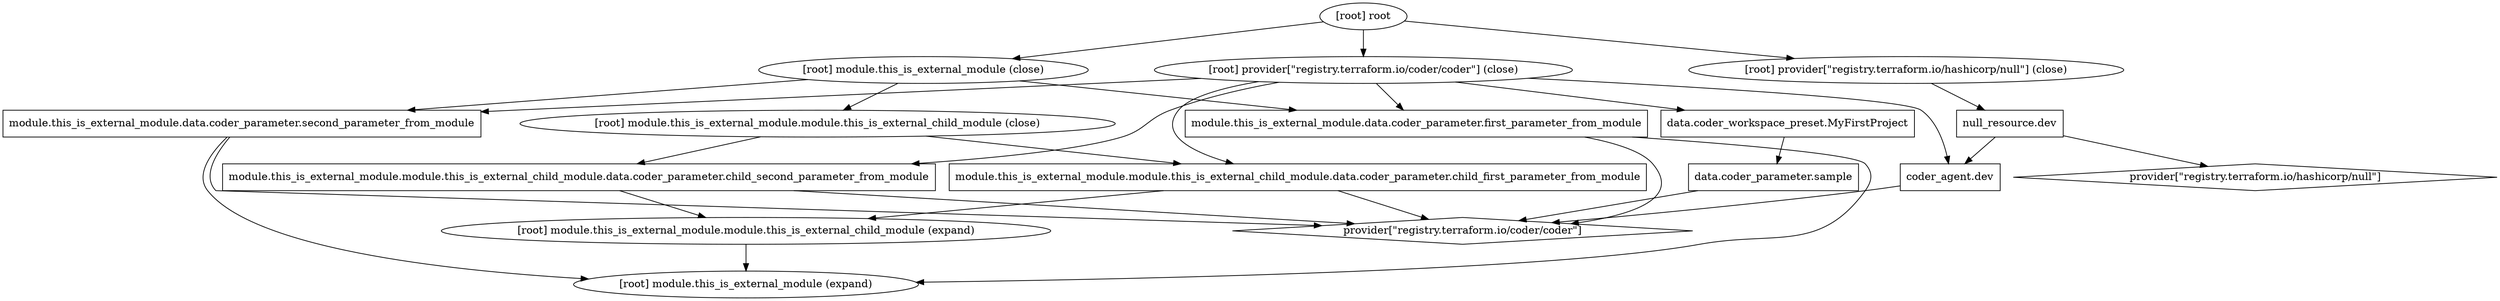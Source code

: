 digraph {
	compound = "true"
	newrank = "true"
	subgraph "root" {
		"[root] coder_agent.dev (expand)" [label = "coder_agent.dev", shape = "box"]
		"[root] data.coder_parameter.sample (expand)" [label = "data.coder_parameter.sample", shape = "box"]
		"[root] data.coder_workspace_preset.MyFirstProject (expand)" [label = "data.coder_workspace_preset.MyFirstProject", shape = "box"]
		"[root] module.this_is_external_module.data.coder_parameter.first_parameter_from_module (expand)" [label = "module.this_is_external_module.data.coder_parameter.first_parameter_from_module", shape = "box"]
		"[root] module.this_is_external_module.data.coder_parameter.second_parameter_from_module (expand)" [label = "module.this_is_external_module.data.coder_parameter.second_parameter_from_module", shape = "box"]
		"[root] module.this_is_external_module.module.this_is_external_child_module.data.coder_parameter.child_first_parameter_from_module (expand)" [label = "module.this_is_external_module.module.this_is_external_child_module.data.coder_parameter.child_first_parameter_from_module", shape = "box"]
		"[root] module.this_is_external_module.module.this_is_external_child_module.data.coder_parameter.child_second_parameter_from_module (expand)" [label = "module.this_is_external_module.module.this_is_external_child_module.data.coder_parameter.child_second_parameter_from_module", shape = "box"]
		"[root] null_resource.dev (expand)" [label = "null_resource.dev", shape = "box"]
		"[root] provider[\"registry.terraform.io/coder/coder\"]" [label = "provider[\"registry.terraform.io/coder/coder\"]", shape = "diamond"]
		"[root] provider[\"registry.terraform.io/hashicorp/null\"]" [label = "provider[\"registry.terraform.io/hashicorp/null\"]", shape = "diamond"]
		"[root] coder_agent.dev (expand)" -> "[root] provider[\"registry.terraform.io/coder/coder\"]"
		"[root] data.coder_parameter.sample (expand)" -> "[root] provider[\"registry.terraform.io/coder/coder\"]"
		"[root] data.coder_workspace_preset.MyFirstProject (expand)" -> "[root] data.coder_parameter.sample (expand)"
		"[root] module.this_is_external_module (close)" -> "[root] module.this_is_external_module.data.coder_parameter.first_parameter_from_module (expand)"
		"[root] module.this_is_external_module (close)" -> "[root] module.this_is_external_module.data.coder_parameter.second_parameter_from_module (expand)"
		"[root] module.this_is_external_module (close)" -> "[root] module.this_is_external_module.module.this_is_external_child_module (close)"
		"[root] module.this_is_external_module.data.coder_parameter.first_parameter_from_module (expand)" -> "[root] module.this_is_external_module (expand)"
		"[root] module.this_is_external_module.data.coder_parameter.first_parameter_from_module (expand)" -> "[root] provider[\"registry.terraform.io/coder/coder\"]"
		"[root] module.this_is_external_module.data.coder_parameter.second_parameter_from_module (expand)" -> "[root] module.this_is_external_module (expand)"
		"[root] module.this_is_external_module.data.coder_parameter.second_parameter_from_module (expand)" -> "[root] provider[\"registry.terraform.io/coder/coder\"]"
		"[root] module.this_is_external_module.module.this_is_external_child_module (close)" -> "[root] module.this_is_external_module.module.this_is_external_child_module.data.coder_parameter.child_first_parameter_from_module (expand)"
		"[root] module.this_is_external_module.module.this_is_external_child_module (close)" -> "[root] module.this_is_external_module.module.this_is_external_child_module.data.coder_parameter.child_second_parameter_from_module (expand)"
		"[root] module.this_is_external_module.module.this_is_external_child_module (expand)" -> "[root] module.this_is_external_module (expand)"
		"[root] module.this_is_external_module.module.this_is_external_child_module.data.coder_parameter.child_first_parameter_from_module (expand)" -> "[root] module.this_is_external_module.module.this_is_external_child_module (expand)"
		"[root] module.this_is_external_module.module.this_is_external_child_module.data.coder_parameter.child_first_parameter_from_module (expand)" -> "[root] provider[\"registry.terraform.io/coder/coder\"]"
		"[root] module.this_is_external_module.module.this_is_external_child_module.data.coder_parameter.child_second_parameter_from_module (expand)" -> "[root] module.this_is_external_module.module.this_is_external_child_module (expand)"
		"[root] module.this_is_external_module.module.this_is_external_child_module.data.coder_parameter.child_second_parameter_from_module (expand)" -> "[root] provider[\"registry.terraform.io/coder/coder\"]"
		"[root] null_resource.dev (expand)" -> "[root] coder_agent.dev (expand)"
		"[root] null_resource.dev (expand)" -> "[root] provider[\"registry.terraform.io/hashicorp/null\"]"
		"[root] provider[\"registry.terraform.io/coder/coder\"] (close)" -> "[root] coder_agent.dev (expand)"
		"[root] provider[\"registry.terraform.io/coder/coder\"] (close)" -> "[root] data.coder_workspace_preset.MyFirstProject (expand)"
		"[root] provider[\"registry.terraform.io/coder/coder\"] (close)" -> "[root] module.this_is_external_module.data.coder_parameter.first_parameter_from_module (expand)"
		"[root] provider[\"registry.terraform.io/coder/coder\"] (close)" -> "[root] module.this_is_external_module.data.coder_parameter.second_parameter_from_module (expand)"
		"[root] provider[\"registry.terraform.io/coder/coder\"] (close)" -> "[root] module.this_is_external_module.module.this_is_external_child_module.data.coder_parameter.child_first_parameter_from_module (expand)"
		"[root] provider[\"registry.terraform.io/coder/coder\"] (close)" -> "[root] module.this_is_external_module.module.this_is_external_child_module.data.coder_parameter.child_second_parameter_from_module (expand)"
		"[root] provider[\"registry.terraform.io/hashicorp/null\"] (close)" -> "[root] null_resource.dev (expand)"
		"[root] root" -> "[root] module.this_is_external_module (close)"
		"[root] root" -> "[root] provider[\"registry.terraform.io/coder/coder\"] (close)"
		"[root] root" -> "[root] provider[\"registry.terraform.io/hashicorp/null\"] (close)"
	}
}
